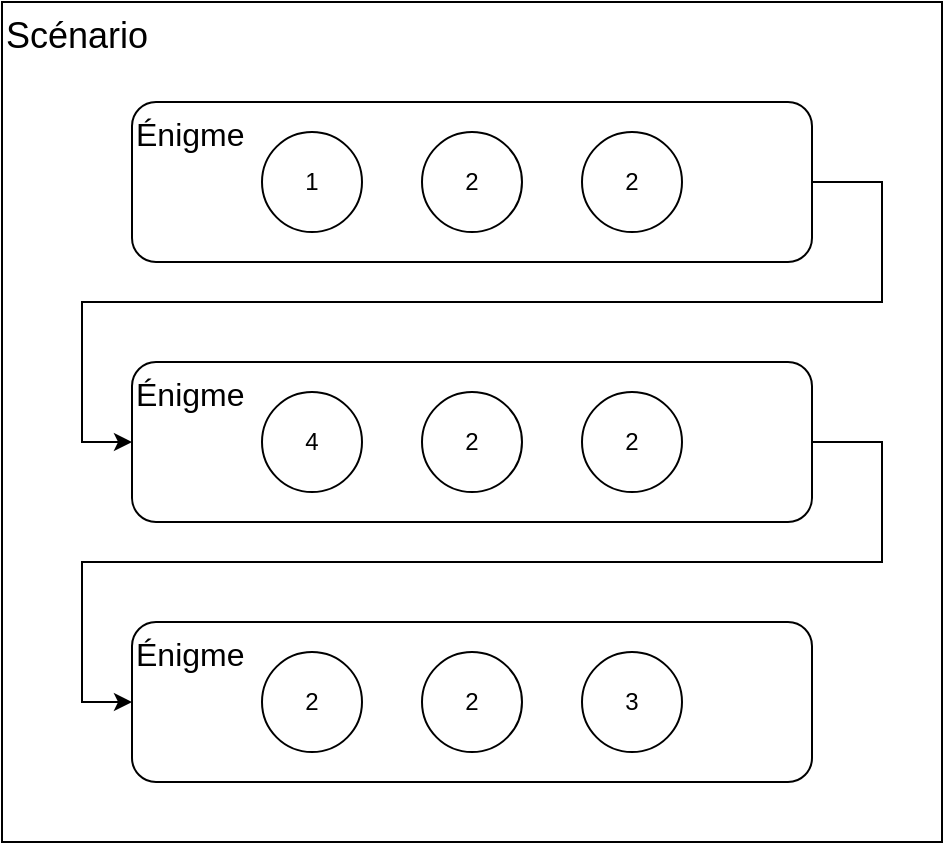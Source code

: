 <mxfile version="23.1.1" type="device">
  <diagram name="Page-1" id="Z61BGIOxVDFpKrkYkZWe">
    <mxGraphModel dx="1562" dy="829" grid="1" gridSize="10" guides="1" tooltips="1" connect="1" arrows="1" fold="1" page="1" pageScale="1" pageWidth="827" pageHeight="1169" math="0" shadow="0">
      <root>
        <mxCell id="0" />
        <mxCell id="1" parent="0" />
        <mxCell id="SK_xrVNvxPWKWxLl1X3k-1" value="&lt;font style=&quot;font-size: 18px;&quot;&gt;Scénario&lt;/font&gt;" style="rounded=0;whiteSpace=wrap;html=1;align=left;verticalAlign=top;" vertex="1" parent="1">
          <mxGeometry x="210" y="250" width="470" height="420" as="geometry" />
        </mxCell>
        <mxCell id="SK_xrVNvxPWKWxLl1X3k-2" value="&lt;font style=&quot;font-size: 16px;&quot;&gt;Énigme&lt;/font&gt;" style="rounded=1;whiteSpace=wrap;html=1;align=left;verticalAlign=top;" vertex="1" parent="1">
          <mxGeometry x="275" y="300" width="340" height="80" as="geometry" />
        </mxCell>
        <mxCell id="SK_xrVNvxPWKWxLl1X3k-7" value="1" style="ellipse;whiteSpace=wrap;html=1;aspect=fixed;" vertex="1" parent="1">
          <mxGeometry x="340" y="315" width="50" height="50" as="geometry" />
        </mxCell>
        <mxCell id="SK_xrVNvxPWKWxLl1X3k-10" value="2" style="ellipse;whiteSpace=wrap;html=1;aspect=fixed;" vertex="1" parent="1">
          <mxGeometry x="420" y="315" width="50" height="50" as="geometry" />
        </mxCell>
        <mxCell id="SK_xrVNvxPWKWxLl1X3k-11" value="2" style="ellipse;whiteSpace=wrap;html=1;aspect=fixed;" vertex="1" parent="1">
          <mxGeometry x="500" y="315" width="50" height="50" as="geometry" />
        </mxCell>
        <mxCell id="SK_xrVNvxPWKWxLl1X3k-18" value="&lt;font style=&quot;font-size: 16px;&quot;&gt;Énigme&lt;/font&gt;" style="rounded=1;whiteSpace=wrap;html=1;align=left;verticalAlign=top;" vertex="1" parent="1">
          <mxGeometry x="275" y="430" width="340" height="80" as="geometry" />
        </mxCell>
        <mxCell id="SK_xrVNvxPWKWxLl1X3k-19" value="4" style="ellipse;whiteSpace=wrap;html=1;aspect=fixed;" vertex="1" parent="1">
          <mxGeometry x="340" y="445" width="50" height="50" as="geometry" />
        </mxCell>
        <mxCell id="SK_xrVNvxPWKWxLl1X3k-20" value="2" style="ellipse;whiteSpace=wrap;html=1;aspect=fixed;" vertex="1" parent="1">
          <mxGeometry x="420" y="445" width="50" height="50" as="geometry" />
        </mxCell>
        <mxCell id="SK_xrVNvxPWKWxLl1X3k-21" value="2" style="ellipse;whiteSpace=wrap;html=1;aspect=fixed;" vertex="1" parent="1">
          <mxGeometry x="500" y="445" width="50" height="50" as="geometry" />
        </mxCell>
        <mxCell id="SK_xrVNvxPWKWxLl1X3k-22" value="&lt;font style=&quot;font-size: 16px;&quot;&gt;Énigme&lt;/font&gt;" style="rounded=1;whiteSpace=wrap;html=1;align=left;verticalAlign=top;" vertex="1" parent="1">
          <mxGeometry x="275" y="560" width="340" height="80" as="geometry" />
        </mxCell>
        <mxCell id="SK_xrVNvxPWKWxLl1X3k-23" value="2" style="ellipse;whiteSpace=wrap;html=1;aspect=fixed;" vertex="1" parent="1">
          <mxGeometry x="340" y="575" width="50" height="50" as="geometry" />
        </mxCell>
        <mxCell id="SK_xrVNvxPWKWxLl1X3k-24" value="2" style="ellipse;whiteSpace=wrap;html=1;aspect=fixed;" vertex="1" parent="1">
          <mxGeometry x="420" y="575" width="50" height="50" as="geometry" />
        </mxCell>
        <mxCell id="SK_xrVNvxPWKWxLl1X3k-25" value="3" style="ellipse;whiteSpace=wrap;html=1;aspect=fixed;" vertex="1" parent="1">
          <mxGeometry x="500" y="575" width="50" height="50" as="geometry" />
        </mxCell>
        <mxCell id="SK_xrVNvxPWKWxLl1X3k-26" value="" style="endArrow=classic;html=1;rounded=0;exitX=1;exitY=0.5;exitDx=0;exitDy=0;entryX=0;entryY=0.5;entryDx=0;entryDy=0;" edge="1" parent="1" source="SK_xrVNvxPWKWxLl1X3k-2" target="SK_xrVNvxPWKWxLl1X3k-18">
          <mxGeometry width="50" height="50" relative="1" as="geometry">
            <mxPoint x="390" y="450" as="sourcePoint" />
            <mxPoint x="440" y="400" as="targetPoint" />
            <Array as="points">
              <mxPoint x="650" y="340" />
              <mxPoint x="650" y="400" />
              <mxPoint x="250" y="400" />
              <mxPoint x="250" y="470" />
            </Array>
          </mxGeometry>
        </mxCell>
        <mxCell id="SK_xrVNvxPWKWxLl1X3k-27" value="" style="endArrow=classic;html=1;rounded=0;exitX=1;exitY=0.5;exitDx=0;exitDy=0;entryX=0;entryY=0.5;entryDx=0;entryDy=0;" edge="1" parent="1">
          <mxGeometry width="50" height="50" relative="1" as="geometry">
            <mxPoint x="615" y="470" as="sourcePoint" />
            <mxPoint x="275" y="600" as="targetPoint" />
            <Array as="points">
              <mxPoint x="650" y="470" />
              <mxPoint x="650" y="530" />
              <mxPoint x="250" y="530" />
              <mxPoint x="250" y="600" />
            </Array>
          </mxGeometry>
        </mxCell>
      </root>
    </mxGraphModel>
  </diagram>
</mxfile>
